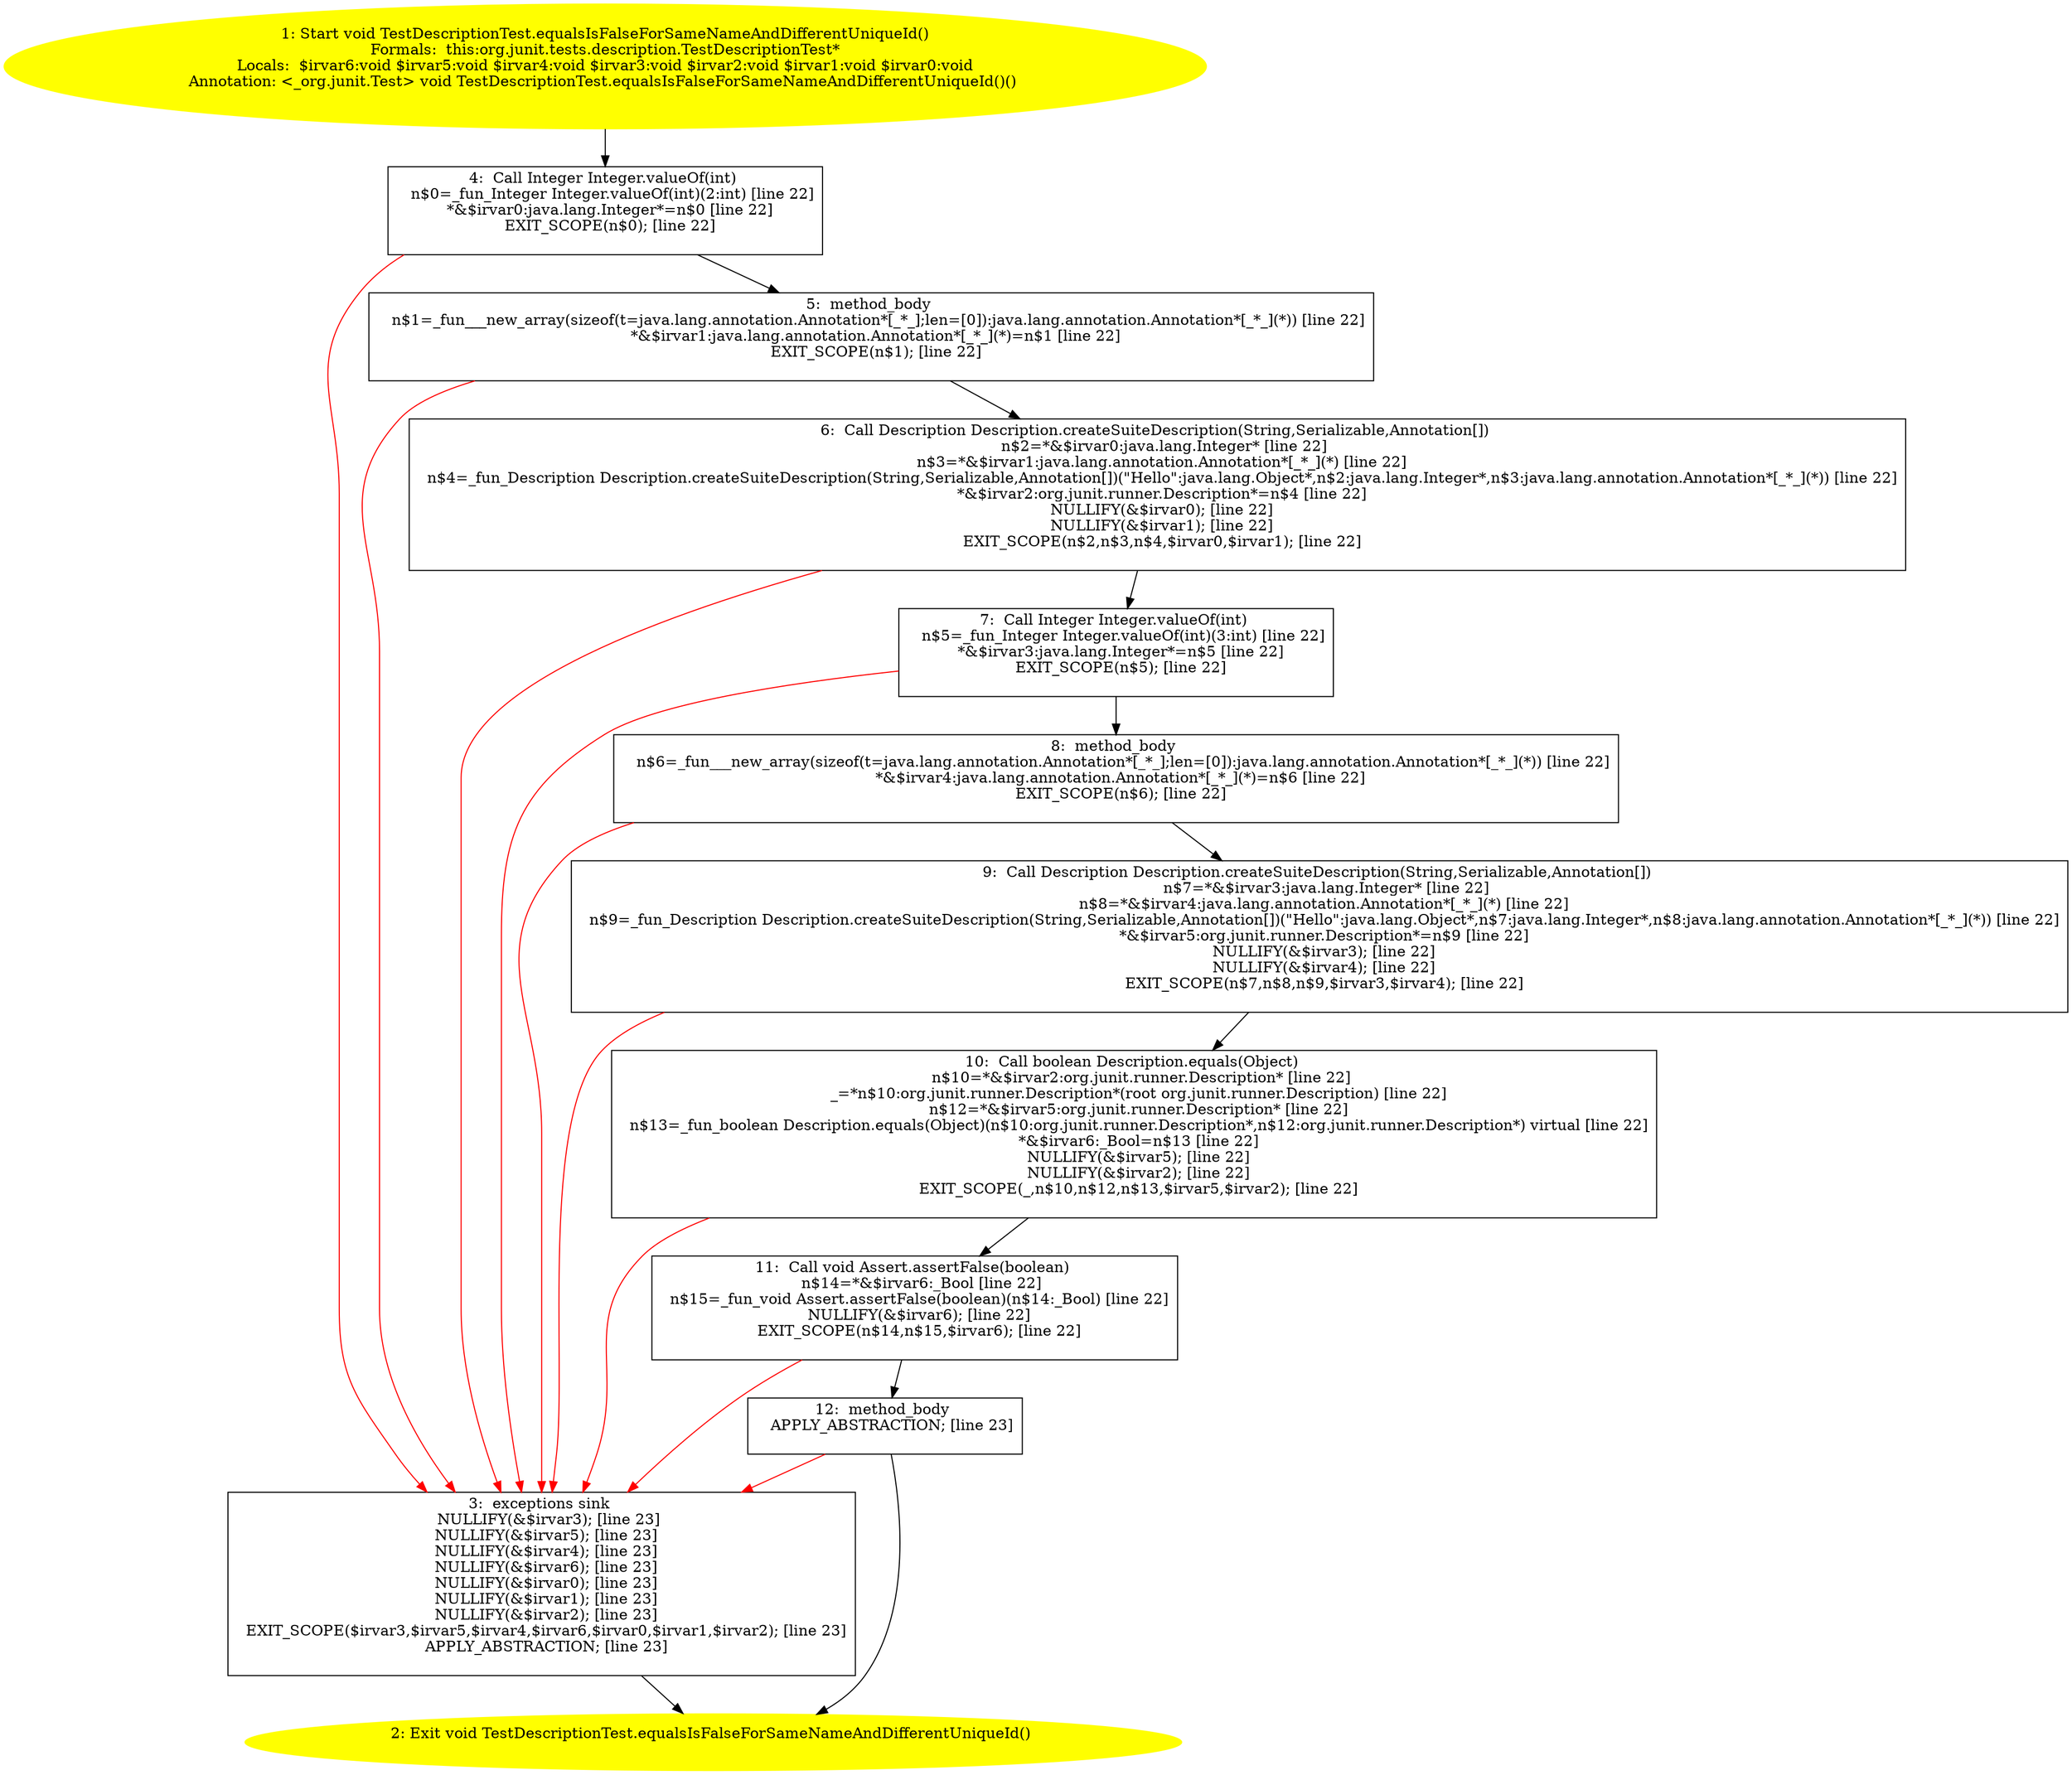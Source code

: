 /* @generated */
digraph cfg {
"org.junit.tests.description.TestDescriptionTest.equalsIsFalseForSameNameAndDifferentUniqueId():void.e7eefdab261ad44a117c7dc72cb14e38_1" [label="1: Start void TestDescriptionTest.equalsIsFalseForSameNameAndDifferentUniqueId()\nFormals:  this:org.junit.tests.description.TestDescriptionTest*\nLocals:  $irvar6:void $irvar5:void $irvar4:void $irvar3:void $irvar2:void $irvar1:void $irvar0:void\nAnnotation: <_org.junit.Test> void TestDescriptionTest.equalsIsFalseForSameNameAndDifferentUniqueId()() \n  " color=yellow style=filled]
	

	 "org.junit.tests.description.TestDescriptionTest.equalsIsFalseForSameNameAndDifferentUniqueId():void.e7eefdab261ad44a117c7dc72cb14e38_1" -> "org.junit.tests.description.TestDescriptionTest.equalsIsFalseForSameNameAndDifferentUniqueId():void.e7eefdab261ad44a117c7dc72cb14e38_4" ;
"org.junit.tests.description.TestDescriptionTest.equalsIsFalseForSameNameAndDifferentUniqueId():void.e7eefdab261ad44a117c7dc72cb14e38_2" [label="2: Exit void TestDescriptionTest.equalsIsFalseForSameNameAndDifferentUniqueId() \n  " color=yellow style=filled]
	

"org.junit.tests.description.TestDescriptionTest.equalsIsFalseForSameNameAndDifferentUniqueId():void.e7eefdab261ad44a117c7dc72cb14e38_3" [label="3:  exceptions sink \n   NULLIFY(&$irvar3); [line 23]\n  NULLIFY(&$irvar5); [line 23]\n  NULLIFY(&$irvar4); [line 23]\n  NULLIFY(&$irvar6); [line 23]\n  NULLIFY(&$irvar0); [line 23]\n  NULLIFY(&$irvar1); [line 23]\n  NULLIFY(&$irvar2); [line 23]\n  EXIT_SCOPE($irvar3,$irvar5,$irvar4,$irvar6,$irvar0,$irvar1,$irvar2); [line 23]\n  APPLY_ABSTRACTION; [line 23]\n " shape="box"]
	

	 "org.junit.tests.description.TestDescriptionTest.equalsIsFalseForSameNameAndDifferentUniqueId():void.e7eefdab261ad44a117c7dc72cb14e38_3" -> "org.junit.tests.description.TestDescriptionTest.equalsIsFalseForSameNameAndDifferentUniqueId():void.e7eefdab261ad44a117c7dc72cb14e38_2" ;
"org.junit.tests.description.TestDescriptionTest.equalsIsFalseForSameNameAndDifferentUniqueId():void.e7eefdab261ad44a117c7dc72cb14e38_4" [label="4:  Call Integer Integer.valueOf(int) \n   n$0=_fun_Integer Integer.valueOf(int)(2:int) [line 22]\n  *&$irvar0:java.lang.Integer*=n$0 [line 22]\n  EXIT_SCOPE(n$0); [line 22]\n " shape="box"]
	

	 "org.junit.tests.description.TestDescriptionTest.equalsIsFalseForSameNameAndDifferentUniqueId():void.e7eefdab261ad44a117c7dc72cb14e38_4" -> "org.junit.tests.description.TestDescriptionTest.equalsIsFalseForSameNameAndDifferentUniqueId():void.e7eefdab261ad44a117c7dc72cb14e38_5" ;
	 "org.junit.tests.description.TestDescriptionTest.equalsIsFalseForSameNameAndDifferentUniqueId():void.e7eefdab261ad44a117c7dc72cb14e38_4" -> "org.junit.tests.description.TestDescriptionTest.equalsIsFalseForSameNameAndDifferentUniqueId():void.e7eefdab261ad44a117c7dc72cb14e38_3" [color="red" ];
"org.junit.tests.description.TestDescriptionTest.equalsIsFalseForSameNameAndDifferentUniqueId():void.e7eefdab261ad44a117c7dc72cb14e38_5" [label="5:  method_body \n   n$1=_fun___new_array(sizeof(t=java.lang.annotation.Annotation*[_*_];len=[0]):java.lang.annotation.Annotation*[_*_](*)) [line 22]\n  *&$irvar1:java.lang.annotation.Annotation*[_*_](*)=n$1 [line 22]\n  EXIT_SCOPE(n$1); [line 22]\n " shape="box"]
	

	 "org.junit.tests.description.TestDescriptionTest.equalsIsFalseForSameNameAndDifferentUniqueId():void.e7eefdab261ad44a117c7dc72cb14e38_5" -> "org.junit.tests.description.TestDescriptionTest.equalsIsFalseForSameNameAndDifferentUniqueId():void.e7eefdab261ad44a117c7dc72cb14e38_6" ;
	 "org.junit.tests.description.TestDescriptionTest.equalsIsFalseForSameNameAndDifferentUniqueId():void.e7eefdab261ad44a117c7dc72cb14e38_5" -> "org.junit.tests.description.TestDescriptionTest.equalsIsFalseForSameNameAndDifferentUniqueId():void.e7eefdab261ad44a117c7dc72cb14e38_3" [color="red" ];
"org.junit.tests.description.TestDescriptionTest.equalsIsFalseForSameNameAndDifferentUniqueId():void.e7eefdab261ad44a117c7dc72cb14e38_6" [label="6:  Call Description Description.createSuiteDescription(String,Serializable,Annotation[]) \n   n$2=*&$irvar0:java.lang.Integer* [line 22]\n  n$3=*&$irvar1:java.lang.annotation.Annotation*[_*_](*) [line 22]\n  n$4=_fun_Description Description.createSuiteDescription(String,Serializable,Annotation[])(\"Hello\":java.lang.Object*,n$2:java.lang.Integer*,n$3:java.lang.annotation.Annotation*[_*_](*)) [line 22]\n  *&$irvar2:org.junit.runner.Description*=n$4 [line 22]\n  NULLIFY(&$irvar0); [line 22]\n  NULLIFY(&$irvar1); [line 22]\n  EXIT_SCOPE(n$2,n$3,n$4,$irvar0,$irvar1); [line 22]\n " shape="box"]
	

	 "org.junit.tests.description.TestDescriptionTest.equalsIsFalseForSameNameAndDifferentUniqueId():void.e7eefdab261ad44a117c7dc72cb14e38_6" -> "org.junit.tests.description.TestDescriptionTest.equalsIsFalseForSameNameAndDifferentUniqueId():void.e7eefdab261ad44a117c7dc72cb14e38_7" ;
	 "org.junit.tests.description.TestDescriptionTest.equalsIsFalseForSameNameAndDifferentUniqueId():void.e7eefdab261ad44a117c7dc72cb14e38_6" -> "org.junit.tests.description.TestDescriptionTest.equalsIsFalseForSameNameAndDifferentUniqueId():void.e7eefdab261ad44a117c7dc72cb14e38_3" [color="red" ];
"org.junit.tests.description.TestDescriptionTest.equalsIsFalseForSameNameAndDifferentUniqueId():void.e7eefdab261ad44a117c7dc72cb14e38_7" [label="7:  Call Integer Integer.valueOf(int) \n   n$5=_fun_Integer Integer.valueOf(int)(3:int) [line 22]\n  *&$irvar3:java.lang.Integer*=n$5 [line 22]\n  EXIT_SCOPE(n$5); [line 22]\n " shape="box"]
	

	 "org.junit.tests.description.TestDescriptionTest.equalsIsFalseForSameNameAndDifferentUniqueId():void.e7eefdab261ad44a117c7dc72cb14e38_7" -> "org.junit.tests.description.TestDescriptionTest.equalsIsFalseForSameNameAndDifferentUniqueId():void.e7eefdab261ad44a117c7dc72cb14e38_8" ;
	 "org.junit.tests.description.TestDescriptionTest.equalsIsFalseForSameNameAndDifferentUniqueId():void.e7eefdab261ad44a117c7dc72cb14e38_7" -> "org.junit.tests.description.TestDescriptionTest.equalsIsFalseForSameNameAndDifferentUniqueId():void.e7eefdab261ad44a117c7dc72cb14e38_3" [color="red" ];
"org.junit.tests.description.TestDescriptionTest.equalsIsFalseForSameNameAndDifferentUniqueId():void.e7eefdab261ad44a117c7dc72cb14e38_8" [label="8:  method_body \n   n$6=_fun___new_array(sizeof(t=java.lang.annotation.Annotation*[_*_];len=[0]):java.lang.annotation.Annotation*[_*_](*)) [line 22]\n  *&$irvar4:java.lang.annotation.Annotation*[_*_](*)=n$6 [line 22]\n  EXIT_SCOPE(n$6); [line 22]\n " shape="box"]
	

	 "org.junit.tests.description.TestDescriptionTest.equalsIsFalseForSameNameAndDifferentUniqueId():void.e7eefdab261ad44a117c7dc72cb14e38_8" -> "org.junit.tests.description.TestDescriptionTest.equalsIsFalseForSameNameAndDifferentUniqueId():void.e7eefdab261ad44a117c7dc72cb14e38_9" ;
	 "org.junit.tests.description.TestDescriptionTest.equalsIsFalseForSameNameAndDifferentUniqueId():void.e7eefdab261ad44a117c7dc72cb14e38_8" -> "org.junit.tests.description.TestDescriptionTest.equalsIsFalseForSameNameAndDifferentUniqueId():void.e7eefdab261ad44a117c7dc72cb14e38_3" [color="red" ];
"org.junit.tests.description.TestDescriptionTest.equalsIsFalseForSameNameAndDifferentUniqueId():void.e7eefdab261ad44a117c7dc72cb14e38_9" [label="9:  Call Description Description.createSuiteDescription(String,Serializable,Annotation[]) \n   n$7=*&$irvar3:java.lang.Integer* [line 22]\n  n$8=*&$irvar4:java.lang.annotation.Annotation*[_*_](*) [line 22]\n  n$9=_fun_Description Description.createSuiteDescription(String,Serializable,Annotation[])(\"Hello\":java.lang.Object*,n$7:java.lang.Integer*,n$8:java.lang.annotation.Annotation*[_*_](*)) [line 22]\n  *&$irvar5:org.junit.runner.Description*=n$9 [line 22]\n  NULLIFY(&$irvar3); [line 22]\n  NULLIFY(&$irvar4); [line 22]\n  EXIT_SCOPE(n$7,n$8,n$9,$irvar3,$irvar4); [line 22]\n " shape="box"]
	

	 "org.junit.tests.description.TestDescriptionTest.equalsIsFalseForSameNameAndDifferentUniqueId():void.e7eefdab261ad44a117c7dc72cb14e38_9" -> "org.junit.tests.description.TestDescriptionTest.equalsIsFalseForSameNameAndDifferentUniqueId():void.e7eefdab261ad44a117c7dc72cb14e38_10" ;
	 "org.junit.tests.description.TestDescriptionTest.equalsIsFalseForSameNameAndDifferentUniqueId():void.e7eefdab261ad44a117c7dc72cb14e38_9" -> "org.junit.tests.description.TestDescriptionTest.equalsIsFalseForSameNameAndDifferentUniqueId():void.e7eefdab261ad44a117c7dc72cb14e38_3" [color="red" ];
"org.junit.tests.description.TestDescriptionTest.equalsIsFalseForSameNameAndDifferentUniqueId():void.e7eefdab261ad44a117c7dc72cb14e38_10" [label="10:  Call boolean Description.equals(Object) \n   n$10=*&$irvar2:org.junit.runner.Description* [line 22]\n  _=*n$10:org.junit.runner.Description*(root org.junit.runner.Description) [line 22]\n  n$12=*&$irvar5:org.junit.runner.Description* [line 22]\n  n$13=_fun_boolean Description.equals(Object)(n$10:org.junit.runner.Description*,n$12:org.junit.runner.Description*) virtual [line 22]\n  *&$irvar6:_Bool=n$13 [line 22]\n  NULLIFY(&$irvar5); [line 22]\n  NULLIFY(&$irvar2); [line 22]\n  EXIT_SCOPE(_,n$10,n$12,n$13,$irvar5,$irvar2); [line 22]\n " shape="box"]
	

	 "org.junit.tests.description.TestDescriptionTest.equalsIsFalseForSameNameAndDifferentUniqueId():void.e7eefdab261ad44a117c7dc72cb14e38_10" -> "org.junit.tests.description.TestDescriptionTest.equalsIsFalseForSameNameAndDifferentUniqueId():void.e7eefdab261ad44a117c7dc72cb14e38_11" ;
	 "org.junit.tests.description.TestDescriptionTest.equalsIsFalseForSameNameAndDifferentUniqueId():void.e7eefdab261ad44a117c7dc72cb14e38_10" -> "org.junit.tests.description.TestDescriptionTest.equalsIsFalseForSameNameAndDifferentUniqueId():void.e7eefdab261ad44a117c7dc72cb14e38_3" [color="red" ];
"org.junit.tests.description.TestDescriptionTest.equalsIsFalseForSameNameAndDifferentUniqueId():void.e7eefdab261ad44a117c7dc72cb14e38_11" [label="11:  Call void Assert.assertFalse(boolean) \n   n$14=*&$irvar6:_Bool [line 22]\n  n$15=_fun_void Assert.assertFalse(boolean)(n$14:_Bool) [line 22]\n  NULLIFY(&$irvar6); [line 22]\n  EXIT_SCOPE(n$14,n$15,$irvar6); [line 22]\n " shape="box"]
	

	 "org.junit.tests.description.TestDescriptionTest.equalsIsFalseForSameNameAndDifferentUniqueId():void.e7eefdab261ad44a117c7dc72cb14e38_11" -> "org.junit.tests.description.TestDescriptionTest.equalsIsFalseForSameNameAndDifferentUniqueId():void.e7eefdab261ad44a117c7dc72cb14e38_12" ;
	 "org.junit.tests.description.TestDescriptionTest.equalsIsFalseForSameNameAndDifferentUniqueId():void.e7eefdab261ad44a117c7dc72cb14e38_11" -> "org.junit.tests.description.TestDescriptionTest.equalsIsFalseForSameNameAndDifferentUniqueId():void.e7eefdab261ad44a117c7dc72cb14e38_3" [color="red" ];
"org.junit.tests.description.TestDescriptionTest.equalsIsFalseForSameNameAndDifferentUniqueId():void.e7eefdab261ad44a117c7dc72cb14e38_12" [label="12:  method_body \n   APPLY_ABSTRACTION; [line 23]\n " shape="box"]
	

	 "org.junit.tests.description.TestDescriptionTest.equalsIsFalseForSameNameAndDifferentUniqueId():void.e7eefdab261ad44a117c7dc72cb14e38_12" -> "org.junit.tests.description.TestDescriptionTest.equalsIsFalseForSameNameAndDifferentUniqueId():void.e7eefdab261ad44a117c7dc72cb14e38_2" ;
	 "org.junit.tests.description.TestDescriptionTest.equalsIsFalseForSameNameAndDifferentUniqueId():void.e7eefdab261ad44a117c7dc72cb14e38_12" -> "org.junit.tests.description.TestDescriptionTest.equalsIsFalseForSameNameAndDifferentUniqueId():void.e7eefdab261ad44a117c7dc72cb14e38_3" [color="red" ];
}
